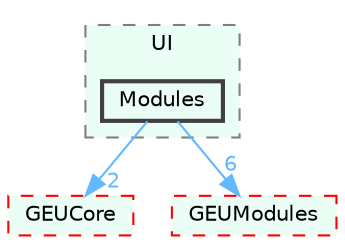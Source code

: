 digraph "C:/GEU/GEUApp/Source/UI/Modules"
{
 // LATEX_PDF_SIZE
  bgcolor="transparent";
  edge [fontname=Helvetica,fontsize=10,labelfontname=Helvetica,labelfontsize=10];
  node [fontname=Helvetica,fontsize=10,shape=box,height=0.2,width=0.4];
  compound=true
  subgraph clusterdir_201d0ca4247bd2216c2f0ac04b8cedca {
    graph [ bgcolor="#ebfef5", pencolor="grey50", label="UI", fontname=Helvetica,fontsize=10 style="filled,dashed", URL="dir_201d0ca4247bd2216c2f0ac04b8cedca.html",tooltip=""]
  dir_bea50f326174bc395fc3cff627dc2732 [label="Modules", fillcolor="#ebfef5", color="grey25", style="filled,bold", URL="dir_bea50f326174bc395fc3cff627dc2732.html",tooltip=""];
  }
  dir_27e7292ccf631aad9354b9464cb90a84 [label="GEUCore", fillcolor="#ebfef5", color="red", style="filled,dashed", URL="dir_27e7292ccf631aad9354b9464cb90a84.html",tooltip=""];
  dir_70e1bd6aad29eaa9efcef7cf630be9eb [label="GEUModules", fillcolor="#ebfef5", color="red", style="filled,dashed", URL="dir_70e1bd6aad29eaa9efcef7cf630be9eb.html",tooltip=""];
  dir_bea50f326174bc395fc3cff627dc2732->dir_27e7292ccf631aad9354b9464cb90a84 [headlabel="2", labeldistance=1.5 headhref="dir_000025_000015.html" href="dir_000025_000015.html" color="steelblue1" fontcolor="steelblue1"];
  dir_bea50f326174bc395fc3cff627dc2732->dir_70e1bd6aad29eaa9efcef7cf630be9eb [headlabel="6", labeldistance=1.5 headhref="dir_000025_000016.html" href="dir_000025_000016.html" color="steelblue1" fontcolor="steelblue1"];
}
